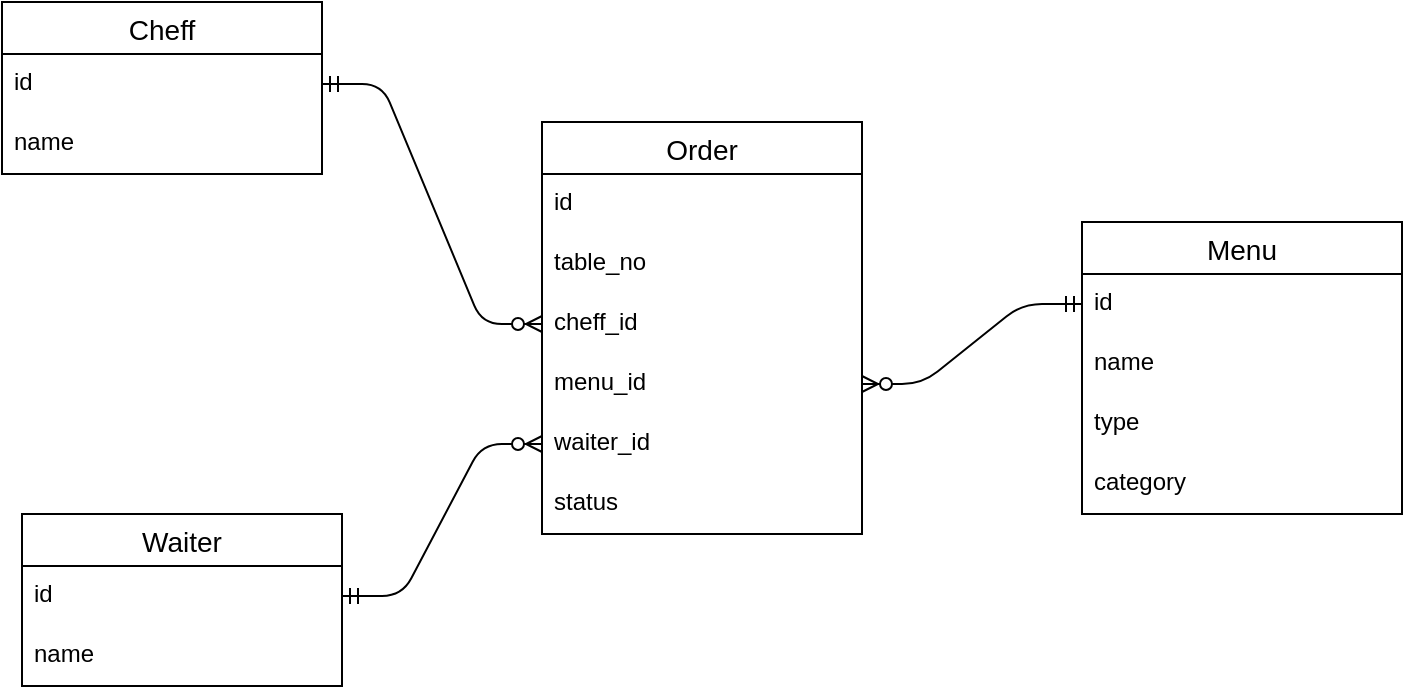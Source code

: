 <mxfile version="14.9.2" type="github" pages="2">
  <diagram id="TpzlO9uX-_jSFxg_mChm" name="ERD">
    <mxGraphModel dx="1038" dy="579" grid="1" gridSize="10" guides="1" tooltips="1" connect="1" arrows="1" fold="1" page="1" pageScale="1" pageWidth="827" pageHeight="1169" math="0" shadow="0">
      <root>
        <mxCell id="0" />
        <mxCell id="1" parent="0" />
        <mxCell id="zTbkuXteLoFAeEGaIJoD-1" value="Cheff" style="swimlane;fontStyle=0;childLayout=stackLayout;horizontal=1;startSize=26;horizontalStack=0;resizeParent=1;resizeParentMax=0;resizeLast=0;collapsible=1;marginBottom=0;align=center;fontSize=14;" parent="1" vertex="1">
          <mxGeometry x="100" y="120" width="160" height="86" as="geometry" />
        </mxCell>
        <mxCell id="zTbkuXteLoFAeEGaIJoD-2" value="id" style="text;strokeColor=none;fillColor=none;spacingLeft=4;spacingRight=4;overflow=hidden;rotatable=0;points=[[0,0.5],[1,0.5]];portConstraint=eastwest;fontSize=12;" parent="zTbkuXteLoFAeEGaIJoD-1" vertex="1">
          <mxGeometry y="26" width="160" height="30" as="geometry" />
        </mxCell>
        <mxCell id="zTbkuXteLoFAeEGaIJoD-3" value="name" style="text;strokeColor=none;fillColor=none;spacingLeft=4;spacingRight=4;overflow=hidden;rotatable=0;points=[[0,0.5],[1,0.5]];portConstraint=eastwest;fontSize=12;" parent="zTbkuXteLoFAeEGaIJoD-1" vertex="1">
          <mxGeometry y="56" width="160" height="30" as="geometry" />
        </mxCell>
        <mxCell id="0XTJzVQdVALu3H4k3FcT-1" value="Order" style="swimlane;fontStyle=0;childLayout=stackLayout;horizontal=1;startSize=26;horizontalStack=0;resizeParent=1;resizeParentMax=0;resizeLast=0;collapsible=1;marginBottom=0;align=center;fontSize=14;" vertex="1" parent="1">
          <mxGeometry x="370" y="180" width="160" height="206" as="geometry" />
        </mxCell>
        <mxCell id="0XTJzVQdVALu3H4k3FcT-2" value="id" style="text;strokeColor=none;fillColor=none;spacingLeft=4;spacingRight=4;overflow=hidden;rotatable=0;points=[[0,0.5],[1,0.5]];portConstraint=eastwest;fontSize=12;" vertex="1" parent="0XTJzVQdVALu3H4k3FcT-1">
          <mxGeometry y="26" width="160" height="30" as="geometry" />
        </mxCell>
        <mxCell id="0XTJzVQdVALu3H4k3FcT-3" value="table_no" style="text;strokeColor=none;fillColor=none;spacingLeft=4;spacingRight=4;overflow=hidden;rotatable=0;points=[[0,0.5],[1,0.5]];portConstraint=eastwest;fontSize=12;" vertex="1" parent="0XTJzVQdVALu3H4k3FcT-1">
          <mxGeometry y="56" width="160" height="30" as="geometry" />
        </mxCell>
        <mxCell id="0XTJzVQdVALu3H4k3FcT-4" value="cheff_id" style="text;strokeColor=none;fillColor=none;spacingLeft=4;spacingRight=4;overflow=hidden;rotatable=0;points=[[0,0.5],[1,0.5]];portConstraint=eastwest;fontSize=12;" vertex="1" parent="0XTJzVQdVALu3H4k3FcT-1">
          <mxGeometry y="86" width="160" height="30" as="geometry" />
        </mxCell>
        <mxCell id="0XTJzVQdVALu3H4k3FcT-16" value="menu_id" style="text;strokeColor=none;fillColor=none;spacingLeft=4;spacingRight=4;overflow=hidden;rotatable=0;points=[[0,0.5],[1,0.5]];portConstraint=eastwest;fontSize=12;" vertex="1" parent="0XTJzVQdVALu3H4k3FcT-1">
          <mxGeometry y="116" width="160" height="30" as="geometry" />
        </mxCell>
        <mxCell id="0XTJzVQdVALu3H4k3FcT-17" value="waiter_id" style="text;strokeColor=none;fillColor=none;spacingLeft=4;spacingRight=4;overflow=hidden;rotatable=0;points=[[0,0.5],[1,0.5]];portConstraint=eastwest;fontSize=12;" vertex="1" parent="0XTJzVQdVALu3H4k3FcT-1">
          <mxGeometry y="146" width="160" height="30" as="geometry" />
        </mxCell>
        <mxCell id="0XTJzVQdVALu3H4k3FcT-24" value="status" style="text;strokeColor=none;fillColor=none;spacingLeft=4;spacingRight=4;overflow=hidden;rotatable=0;points=[[0,0.5],[1,0.5]];portConstraint=eastwest;fontSize=12;" vertex="1" parent="0XTJzVQdVALu3H4k3FcT-1">
          <mxGeometry y="176" width="160" height="30" as="geometry" />
        </mxCell>
        <mxCell id="0XTJzVQdVALu3H4k3FcT-6" value="Menu" style="swimlane;fontStyle=0;childLayout=stackLayout;horizontal=1;startSize=26;horizontalStack=0;resizeParent=1;resizeParentMax=0;resizeLast=0;collapsible=1;marginBottom=0;align=center;fontSize=14;" vertex="1" parent="1">
          <mxGeometry x="640" y="230" width="160" height="146" as="geometry" />
        </mxCell>
        <mxCell id="0XTJzVQdVALu3H4k3FcT-7" value="id" style="text;strokeColor=none;fillColor=none;spacingLeft=4;spacingRight=4;overflow=hidden;rotatable=0;points=[[0,0.5],[1,0.5]];portConstraint=eastwest;fontSize=12;" vertex="1" parent="0XTJzVQdVALu3H4k3FcT-6">
          <mxGeometry y="26" width="160" height="30" as="geometry" />
        </mxCell>
        <mxCell id="0XTJzVQdVALu3H4k3FcT-8" value="name" style="text;strokeColor=none;fillColor=none;spacingLeft=4;spacingRight=4;overflow=hidden;rotatable=0;points=[[0,0.5],[1,0.5]];portConstraint=eastwest;fontSize=12;" vertex="1" parent="0XTJzVQdVALu3H4k3FcT-6">
          <mxGeometry y="56" width="160" height="30" as="geometry" />
        </mxCell>
        <mxCell id="0XTJzVQdVALu3H4k3FcT-9" value="type" style="text;strokeColor=none;fillColor=none;spacingLeft=4;spacingRight=4;overflow=hidden;rotatable=0;points=[[0,0.5],[1,0.5]];portConstraint=eastwest;fontSize=12;" vertex="1" parent="0XTJzVQdVALu3H4k3FcT-6">
          <mxGeometry y="86" width="160" height="30" as="geometry" />
        </mxCell>
        <mxCell id="0XTJzVQdVALu3H4k3FcT-10" value="category" style="text;strokeColor=none;fillColor=none;spacingLeft=4;spacingRight=4;overflow=hidden;rotatable=0;points=[[0,0.5],[1,0.5]];portConstraint=eastwest;fontSize=12;" vertex="1" parent="0XTJzVQdVALu3H4k3FcT-6">
          <mxGeometry y="116" width="160" height="30" as="geometry" />
        </mxCell>
        <mxCell id="0XTJzVQdVALu3H4k3FcT-11" value="Waiter" style="swimlane;fontStyle=0;childLayout=stackLayout;horizontal=1;startSize=26;horizontalStack=0;resizeParent=1;resizeParentMax=0;resizeLast=0;collapsible=1;marginBottom=0;align=center;fontSize=14;" vertex="1" parent="1">
          <mxGeometry x="110" y="376" width="160" height="86" as="geometry" />
        </mxCell>
        <mxCell id="0XTJzVQdVALu3H4k3FcT-12" value="id" style="text;strokeColor=none;fillColor=none;spacingLeft=4;spacingRight=4;overflow=hidden;rotatable=0;points=[[0,0.5],[1,0.5]];portConstraint=eastwest;fontSize=12;" vertex="1" parent="0XTJzVQdVALu3H4k3FcT-11">
          <mxGeometry y="26" width="160" height="30" as="geometry" />
        </mxCell>
        <mxCell id="0XTJzVQdVALu3H4k3FcT-13" value="name" style="text;strokeColor=none;fillColor=none;spacingLeft=4;spacingRight=4;overflow=hidden;rotatable=0;points=[[0,0.5],[1,0.5]];portConstraint=eastwest;fontSize=12;" vertex="1" parent="0XTJzVQdVALu3H4k3FcT-11">
          <mxGeometry y="56" width="160" height="30" as="geometry" />
        </mxCell>
        <mxCell id="0XTJzVQdVALu3H4k3FcT-21" value="" style="edgeStyle=entityRelationEdgeStyle;fontSize=12;html=1;endArrow=ERzeroToMany;startArrow=ERmandOne;entryX=0;entryY=0.5;entryDx=0;entryDy=0;" edge="1" parent="1" source="zTbkuXteLoFAeEGaIJoD-2" target="0XTJzVQdVALu3H4k3FcT-4">
          <mxGeometry width="100" height="100" relative="1" as="geometry">
            <mxPoint x="270" y="270" as="sourcePoint" />
            <mxPoint x="370" y="170" as="targetPoint" />
          </mxGeometry>
        </mxCell>
        <mxCell id="0XTJzVQdVALu3H4k3FcT-22" value="" style="edgeStyle=entityRelationEdgeStyle;fontSize=12;html=1;endArrow=ERzeroToMany;startArrow=ERmandOne;entryX=0;entryY=0.5;entryDx=0;entryDy=0;exitX=1;exitY=0.5;exitDx=0;exitDy=0;" edge="1" parent="1" source="0XTJzVQdVALu3H4k3FcT-12" target="0XTJzVQdVALu3H4k3FcT-17">
          <mxGeometry width="100" height="100" relative="1" as="geometry">
            <mxPoint x="270" y="171" as="sourcePoint" />
            <mxPoint x="380" y="291" as="targetPoint" />
          </mxGeometry>
        </mxCell>
        <mxCell id="0XTJzVQdVALu3H4k3FcT-23" value="" style="edgeStyle=entityRelationEdgeStyle;fontSize=12;html=1;endArrow=ERzeroToMany;startArrow=ERmandOne;entryX=1;entryY=0.5;entryDx=0;entryDy=0;exitX=0;exitY=0.5;exitDx=0;exitDy=0;" edge="1" parent="1" source="0XTJzVQdVALu3H4k3FcT-7" target="0XTJzVQdVALu3H4k3FcT-16">
          <mxGeometry width="100" height="100" relative="1" as="geometry">
            <mxPoint x="520" y="366" as="sourcePoint" />
            <mxPoint x="620" y="290" as="targetPoint" />
          </mxGeometry>
        </mxCell>
      </root>
    </mxGraphModel>
  </diagram>
  <diagram id="zYb-bsE84CB9MKvqwKIp" name="Class Diagram">
    <mxGraphModel dx="1038" dy="579" grid="1" gridSize="10" guides="1" tooltips="1" connect="1" arrows="1" fold="1" page="1" pageScale="1" pageWidth="827" pageHeight="1169" math="0" shadow="0">
      <root>
        <mxCell id="HRRFf-iQaqE2Xjwso4pb-0" />
        <mxCell id="HRRFf-iQaqE2Xjwso4pb-1" parent="HRRFf-iQaqE2Xjwso4pb-0" />
        <mxCell id="HRRFf-iQaqE2Xjwso4pb-2" value="Cheff" style="swimlane;fontStyle=1;align=center;verticalAlign=top;childLayout=stackLayout;horizontal=1;startSize=26;horizontalStack=0;resizeParent=1;resizeParentMax=0;resizeLast=0;collapsible=1;marginBottom=0;" vertex="1" parent="HRRFf-iQaqE2Xjwso4pb-1">
          <mxGeometry x="170" y="90" width="160" height="86" as="geometry" />
        </mxCell>
        <mxCell id="HRRFf-iQaqE2Xjwso4pb-3" value="+ id: int" style="text;strokeColor=none;fillColor=none;align=left;verticalAlign=top;spacingLeft=4;spacingRight=4;overflow=hidden;rotatable=0;points=[[0,0.5],[1,0.5]];portConstraint=eastwest;" vertex="1" parent="HRRFf-iQaqE2Xjwso4pb-2">
          <mxGeometry y="26" width="160" height="26" as="geometry" />
        </mxCell>
        <mxCell id="HRRFf-iQaqE2Xjwso4pb-6" value="+ name: varchar(50)" style="text;strokeColor=none;fillColor=none;align=left;verticalAlign=top;spacingLeft=4;spacingRight=4;overflow=hidden;rotatable=0;points=[[0,0.5],[1,0.5]];portConstraint=eastwest;" vertex="1" parent="HRRFf-iQaqE2Xjwso4pb-2">
          <mxGeometry y="52" width="160" height="26" as="geometry" />
        </mxCell>
        <mxCell id="HRRFf-iQaqE2Xjwso4pb-4" value="" style="line;strokeWidth=1;fillColor=none;align=left;verticalAlign=middle;spacingTop=-1;spacingLeft=3;spacingRight=3;rotatable=0;labelPosition=right;points=[];portConstraint=eastwest;" vertex="1" parent="HRRFf-iQaqE2Xjwso4pb-2">
          <mxGeometry y="78" width="160" height="8" as="geometry" />
        </mxCell>
        <mxCell id="HRRFf-iQaqE2Xjwso4pb-7" value="Order" style="swimlane;fontStyle=1;align=center;verticalAlign=top;childLayout=stackLayout;horizontal=1;startSize=26;horizontalStack=0;resizeParent=1;resizeParentMax=0;resizeLast=0;collapsible=1;marginBottom=0;" vertex="1" parent="HRRFf-iQaqE2Xjwso4pb-1">
          <mxGeometry x="380" y="220" width="160" height="138" as="geometry" />
        </mxCell>
        <mxCell id="HRRFf-iQaqE2Xjwso4pb-8" value="+ id: int" style="text;strokeColor=none;fillColor=none;align=left;verticalAlign=top;spacingLeft=4;spacingRight=4;overflow=hidden;rotatable=0;points=[[0,0.5],[1,0.5]];portConstraint=eastwest;" vertex="1" parent="HRRFf-iQaqE2Xjwso4pb-7">
          <mxGeometry y="26" width="160" height="26" as="geometry" />
        </mxCell>
        <mxCell id="HRRFf-iQaqE2Xjwso4pb-9" value="+ table_no: varchar(10)" style="text;strokeColor=none;fillColor=none;align=left;verticalAlign=top;spacingLeft=4;spacingRight=4;overflow=hidden;rotatable=0;points=[[0,0.5],[1,0.5]];portConstraint=eastwest;" vertex="1" parent="HRRFf-iQaqE2Xjwso4pb-7">
          <mxGeometry y="52" width="160" height="26" as="geometry" />
        </mxCell>
        <mxCell id="HRRFf-iQaqE2Xjwso4pb-11" value="+ status: boolean" style="text;strokeColor=none;fillColor=none;align=left;verticalAlign=top;spacingLeft=4;spacingRight=4;overflow=hidden;rotatable=0;points=[[0,0.5],[1,0.5]];portConstraint=eastwest;" vertex="1" parent="HRRFf-iQaqE2Xjwso4pb-7">
          <mxGeometry y="78" width="160" height="26" as="geometry" />
        </mxCell>
        <mxCell id="HRRFf-iQaqE2Xjwso4pb-10" value="" style="line;strokeWidth=1;fillColor=none;align=left;verticalAlign=middle;spacingTop=-1;spacingLeft=3;spacingRight=3;rotatable=0;labelPosition=right;points=[];portConstraint=eastwest;" vertex="1" parent="HRRFf-iQaqE2Xjwso4pb-7">
          <mxGeometry y="104" width="160" height="8" as="geometry" />
        </mxCell>
        <mxCell id="HRRFf-iQaqE2Xjwso4pb-19" value="+ showOrder()" style="text;strokeColor=none;fillColor=none;align=left;verticalAlign=top;spacingLeft=4;spacingRight=4;overflow=hidden;rotatable=0;points=[[0,0.5],[1,0.5]];portConstraint=eastwest;" vertex="1" parent="HRRFf-iQaqE2Xjwso4pb-7">
          <mxGeometry y="112" width="160" height="26" as="geometry" />
        </mxCell>
        <mxCell id="HRRFf-iQaqE2Xjwso4pb-12" value="Menu" style="swimlane;fontStyle=1;align=center;verticalAlign=top;childLayout=stackLayout;horizontal=1;startSize=26;horizontalStack=0;resizeParent=1;resizeParentMax=0;resizeLast=0;collapsible=1;marginBottom=0;" vertex="1" parent="HRRFf-iQaqE2Xjwso4pb-1">
          <mxGeometry x="600" y="90" width="160" height="164" as="geometry" />
        </mxCell>
        <mxCell id="HRRFf-iQaqE2Xjwso4pb-13" value="- id: int" style="text;strokeColor=none;fillColor=none;align=left;verticalAlign=top;spacingLeft=4;spacingRight=4;overflow=hidden;rotatable=0;points=[[0,0.5],[1,0.5]];portConstraint=eastwest;" vertex="1" parent="HRRFf-iQaqE2Xjwso4pb-12">
          <mxGeometry y="26" width="160" height="26" as="geometry" />
        </mxCell>
        <mxCell id="HRRFf-iQaqE2Xjwso4pb-14" value="- name: varchar(100)" style="text;strokeColor=none;fillColor=none;align=left;verticalAlign=top;spacingLeft=4;spacingRight=4;overflow=hidden;rotatable=0;points=[[0,0.5],[1,0.5]];portConstraint=eastwest;" vertex="1" parent="HRRFf-iQaqE2Xjwso4pb-12">
          <mxGeometry y="52" width="160" height="26" as="geometry" />
        </mxCell>
        <mxCell id="HRRFf-iQaqE2Xjwso4pb-15" value="- type: varchar(20)&#xa;" style="text;strokeColor=none;fillColor=none;align=left;verticalAlign=top;spacingLeft=4;spacingRight=4;overflow=hidden;rotatable=0;points=[[0,0.5],[1,0.5]];portConstraint=eastwest;" vertex="1" parent="HRRFf-iQaqE2Xjwso4pb-12">
          <mxGeometry y="78" width="160" height="26" as="geometry" />
        </mxCell>
        <mxCell id="HRRFf-iQaqE2Xjwso4pb-17" value="- category: varchar(20)" style="text;strokeColor=none;fillColor=none;align=left;verticalAlign=top;spacingLeft=4;spacingRight=4;overflow=hidden;rotatable=0;points=[[0,0.5],[1,0.5]];portConstraint=eastwest;" vertex="1" parent="HRRFf-iQaqE2Xjwso4pb-12">
          <mxGeometry y="104" width="160" height="26" as="geometry" />
        </mxCell>
        <mxCell id="HRRFf-iQaqE2Xjwso4pb-16" value="" style="line;strokeWidth=1;fillColor=none;align=left;verticalAlign=middle;spacingTop=-1;spacingLeft=3;spacingRight=3;rotatable=0;labelPosition=right;points=[];portConstraint=eastwest;" vertex="1" parent="HRRFf-iQaqE2Xjwso4pb-12">
          <mxGeometry y="130" width="160" height="8" as="geometry" />
        </mxCell>
        <mxCell id="HRRFf-iQaqE2Xjwso4pb-18" value="+ showMenu()&#xa;" style="text;strokeColor=none;fillColor=none;align=left;verticalAlign=top;spacingLeft=4;spacingRight=4;overflow=hidden;rotatable=0;points=[[0,0.5],[1,0.5]];portConstraint=eastwest;" vertex="1" parent="HRRFf-iQaqE2Xjwso4pb-12">
          <mxGeometry y="138" width="160" height="26" as="geometry" />
        </mxCell>
        <mxCell id="HRRFf-iQaqE2Xjwso4pb-20" value="Waiter" style="swimlane;fontStyle=1;align=center;verticalAlign=top;childLayout=stackLayout;horizontal=1;startSize=26;horizontalStack=0;resizeParent=1;resizeParentMax=0;resizeLast=0;collapsible=1;marginBottom=0;" vertex="1" parent="HRRFf-iQaqE2Xjwso4pb-1">
          <mxGeometry x="150" y="272" width="160" height="86" as="geometry" />
        </mxCell>
        <mxCell id="HRRFf-iQaqE2Xjwso4pb-21" value="+ id: int" style="text;strokeColor=none;fillColor=none;align=left;verticalAlign=top;spacingLeft=4;spacingRight=4;overflow=hidden;rotatable=0;points=[[0,0.5],[1,0.5]];portConstraint=eastwest;" vertex="1" parent="HRRFf-iQaqE2Xjwso4pb-20">
          <mxGeometry y="26" width="160" height="26" as="geometry" />
        </mxCell>
        <mxCell id="HRRFf-iQaqE2Xjwso4pb-22" value="+ name: varchar(50)" style="text;strokeColor=none;fillColor=none;align=left;verticalAlign=top;spacingLeft=4;spacingRight=4;overflow=hidden;rotatable=0;points=[[0,0.5],[1,0.5]];portConstraint=eastwest;" vertex="1" parent="HRRFf-iQaqE2Xjwso4pb-20">
          <mxGeometry y="52" width="160" height="26" as="geometry" />
        </mxCell>
        <mxCell id="HRRFf-iQaqE2Xjwso4pb-23" value="" style="line;strokeWidth=1;fillColor=none;align=left;verticalAlign=middle;spacingTop=-1;spacingLeft=3;spacingRight=3;rotatable=0;labelPosition=right;points=[];portConstraint=eastwest;" vertex="1" parent="HRRFf-iQaqE2Xjwso4pb-20">
          <mxGeometry y="78" width="160" height="8" as="geometry" />
        </mxCell>
      </root>
    </mxGraphModel>
  </diagram>
</mxfile>
